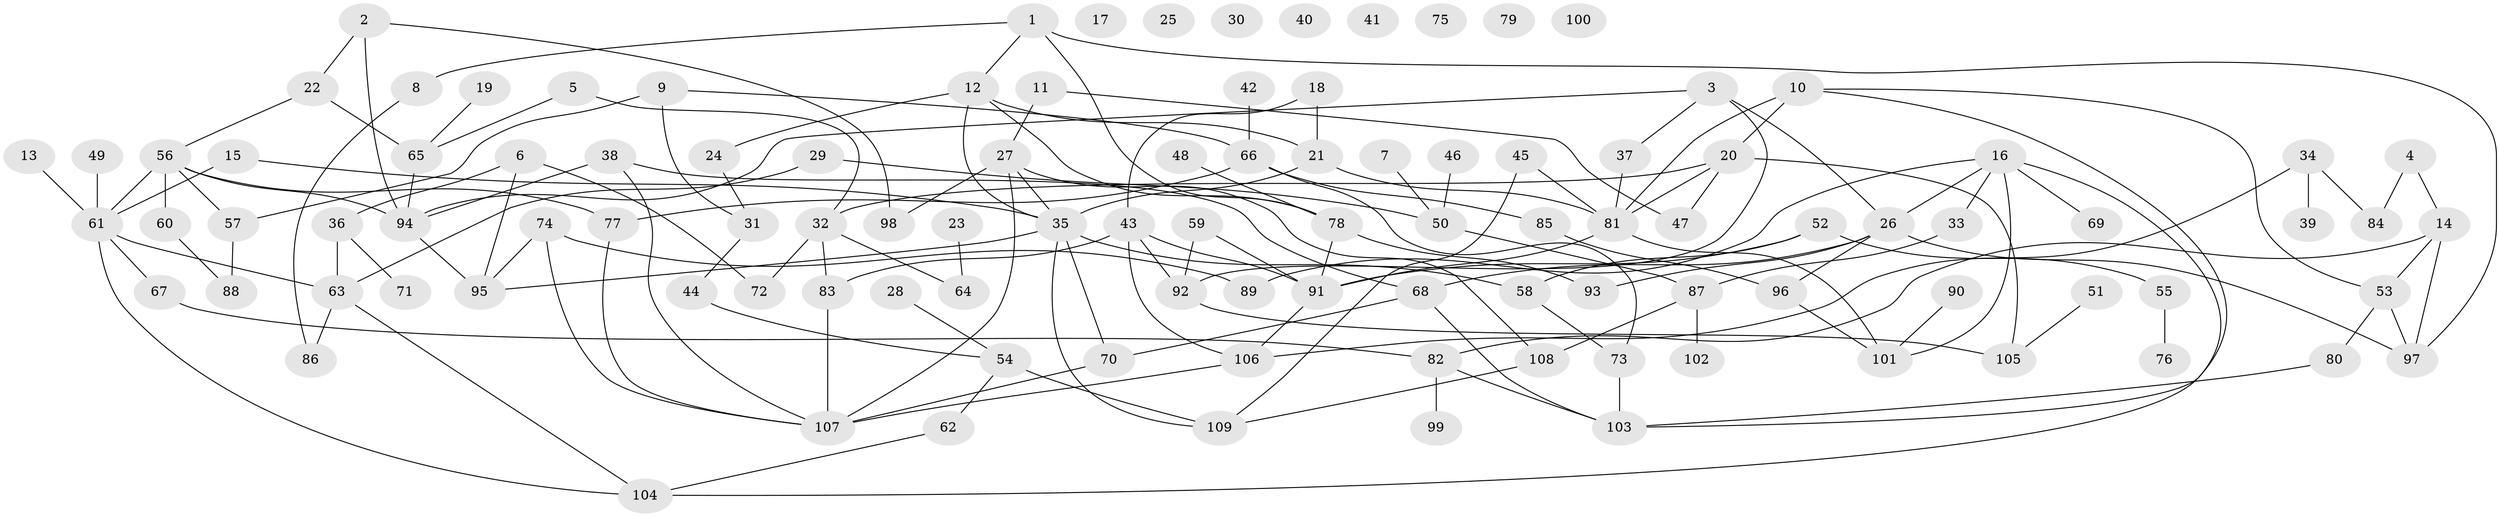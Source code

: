 // Generated by graph-tools (version 1.1) at 2025/49/03/09/25 03:49:04]
// undirected, 109 vertices, 155 edges
graph export_dot {
graph [start="1"]
  node [color=gray90,style=filled];
  1;
  2;
  3;
  4;
  5;
  6;
  7;
  8;
  9;
  10;
  11;
  12;
  13;
  14;
  15;
  16;
  17;
  18;
  19;
  20;
  21;
  22;
  23;
  24;
  25;
  26;
  27;
  28;
  29;
  30;
  31;
  32;
  33;
  34;
  35;
  36;
  37;
  38;
  39;
  40;
  41;
  42;
  43;
  44;
  45;
  46;
  47;
  48;
  49;
  50;
  51;
  52;
  53;
  54;
  55;
  56;
  57;
  58;
  59;
  60;
  61;
  62;
  63;
  64;
  65;
  66;
  67;
  68;
  69;
  70;
  71;
  72;
  73;
  74;
  75;
  76;
  77;
  78;
  79;
  80;
  81;
  82;
  83;
  84;
  85;
  86;
  87;
  88;
  89;
  90;
  91;
  92;
  93;
  94;
  95;
  96;
  97;
  98;
  99;
  100;
  101;
  102;
  103;
  104;
  105;
  106;
  107;
  108;
  109;
  1 -- 8;
  1 -- 12;
  1 -- 78;
  1 -- 97;
  2 -- 22;
  2 -- 94;
  2 -- 98;
  3 -- 26;
  3 -- 37;
  3 -- 92;
  3 -- 94;
  4 -- 14;
  4 -- 84;
  5 -- 32;
  5 -- 65;
  6 -- 36;
  6 -- 72;
  6 -- 95;
  7 -- 50;
  8 -- 86;
  9 -- 31;
  9 -- 57;
  9 -- 66;
  10 -- 20;
  10 -- 53;
  10 -- 81;
  10 -- 103;
  11 -- 27;
  11 -- 47;
  12 -- 21;
  12 -- 24;
  12 -- 35;
  12 -- 78;
  13 -- 61;
  14 -- 53;
  14 -- 82;
  14 -- 97;
  15 -- 35;
  15 -- 61;
  16 -- 26;
  16 -- 33;
  16 -- 69;
  16 -- 89;
  16 -- 101;
  16 -- 104;
  18 -- 21;
  18 -- 43;
  19 -- 65;
  20 -- 32;
  20 -- 47;
  20 -- 81;
  20 -- 105;
  21 -- 35;
  21 -- 81;
  22 -- 56;
  22 -- 65;
  23 -- 64;
  24 -- 31;
  26 -- 68;
  26 -- 93;
  26 -- 96;
  26 -- 97;
  27 -- 35;
  27 -- 98;
  27 -- 107;
  27 -- 108;
  28 -- 54;
  29 -- 50;
  29 -- 63;
  31 -- 44;
  32 -- 64;
  32 -- 72;
  32 -- 83;
  33 -- 87;
  34 -- 39;
  34 -- 84;
  34 -- 106;
  35 -- 58;
  35 -- 70;
  35 -- 95;
  35 -- 109;
  36 -- 63;
  36 -- 71;
  37 -- 81;
  38 -- 68;
  38 -- 94;
  38 -- 107;
  42 -- 66;
  43 -- 83;
  43 -- 91;
  43 -- 92;
  43 -- 106;
  44 -- 54;
  45 -- 81;
  45 -- 109;
  46 -- 50;
  48 -- 78;
  49 -- 61;
  50 -- 87;
  51 -- 105;
  52 -- 55;
  52 -- 58;
  52 -- 91;
  53 -- 80;
  53 -- 97;
  54 -- 62;
  54 -- 109;
  55 -- 76;
  56 -- 57;
  56 -- 60;
  56 -- 61;
  56 -- 77;
  56 -- 94;
  57 -- 88;
  58 -- 73;
  59 -- 91;
  59 -- 92;
  60 -- 88;
  61 -- 63;
  61 -- 67;
  61 -- 104;
  62 -- 104;
  63 -- 86;
  63 -- 104;
  65 -- 94;
  66 -- 73;
  66 -- 77;
  66 -- 85;
  67 -- 82;
  68 -- 70;
  68 -- 103;
  70 -- 107;
  73 -- 103;
  74 -- 89;
  74 -- 95;
  74 -- 107;
  77 -- 107;
  78 -- 91;
  78 -- 93;
  80 -- 103;
  81 -- 91;
  81 -- 101;
  82 -- 99;
  82 -- 103;
  83 -- 107;
  85 -- 96;
  87 -- 102;
  87 -- 108;
  90 -- 101;
  91 -- 106;
  92 -- 105;
  94 -- 95;
  96 -- 101;
  106 -- 107;
  108 -- 109;
}
